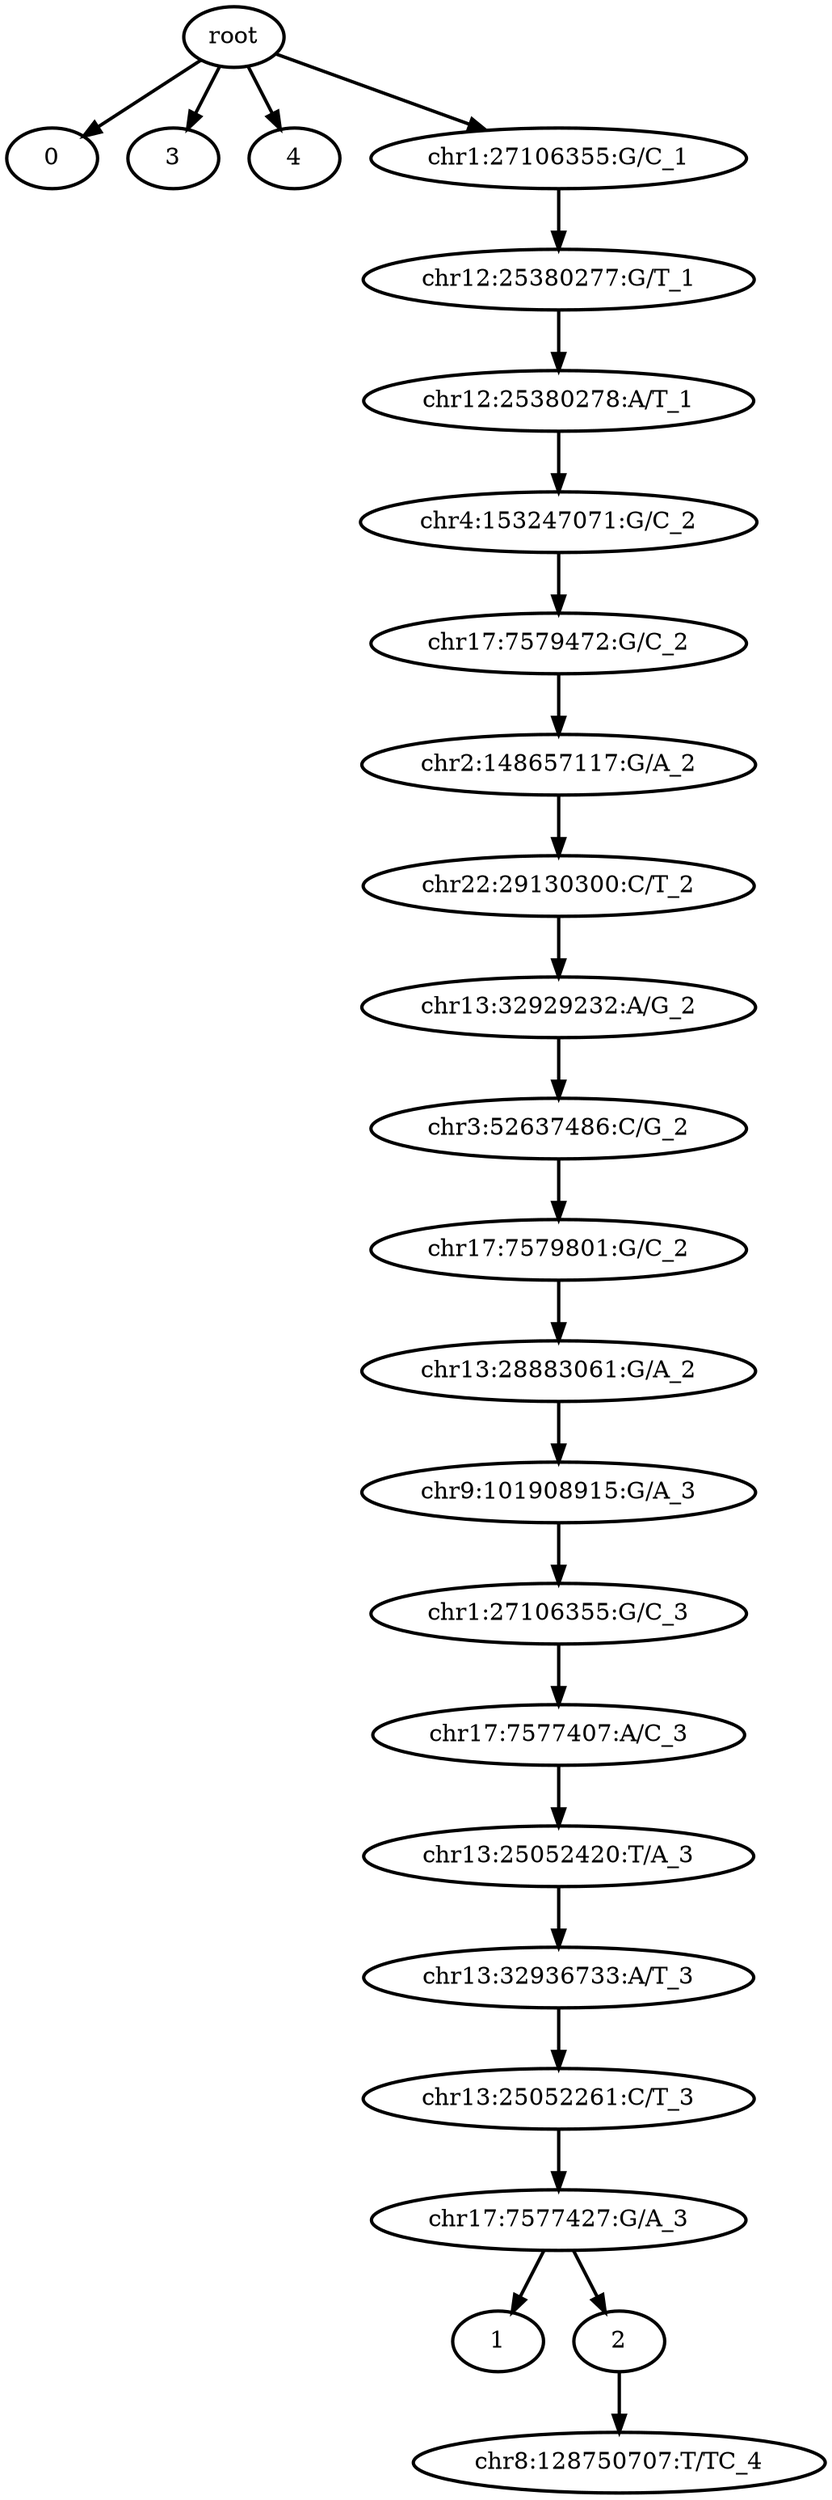 digraph N {
	overlap="false"
	rankdir="TB"
	0 [label="root", style="bold"];
	1 [label="0", style="bold"];
	2 [label="1", style="bold"];
	3 [label="2", style="bold"];
	4 [label="3", style="bold"];
	5 [label="4", style="bold"];
	6 [label="chr8:128750707:T/TC_4", style="bold"];
	7 [label="chr4:153247071:G/C_2", style="bold"];
	8 [label="chr17:7579472:G/C_2", style="bold"];
	9 [label="chr2:148657117:G/A_2", style="bold"];
	10 [label="chr22:29130300:C/T_2", style="bold"];
	11 [label="chr13:32929232:A/G_2", style="bold"];
	12 [label="chr3:52637486:C/G_2", style="bold"];
	13 [label="chr17:7579801:G/C_2", style="bold"];
	14 [label="chr13:28883061:G/A_2", style="bold"];
	15 [label="chr9:101908915:G/A_3", style="bold"];
	16 [label="chr1:27106355:G/C_3", style="bold"];
	17 [label="chr17:7577407:A/C_3", style="bold"];
	18 [label="chr13:25052420:T/A_3", style="bold"];
	19 [label="chr13:32936733:A/T_3", style="bold"];
	20 [label="chr13:25052261:C/T_3", style="bold"];
	21 [label="chr17:7577427:G/A_3", style="bold"];
	22 [label="chr1:27106355:G/C_1", style="bold"];
	23 [label="chr12:25380277:G/T_1", style="bold"];
	24 [label="chr12:25380278:A/T_1", style="bold"];
	0 -> 1 [style="bold"];
	0 -> 4 [style="bold"];
	0 -> 5 [style="bold"];
	0 -> 22 [style="bold"];
	3 -> 6 [style="bold"];
	7 -> 8 [style="bold"];
	8 -> 9 [style="bold"];
	9 -> 10 [style="bold"];
	10 -> 11 [style="bold"];
	11 -> 12 [style="bold"];
	12 -> 13 [style="bold"];
	13 -> 14 [style="bold"];
	14 -> 15 [style="bold"];
	15 -> 16 [style="bold"];
	16 -> 17 [style="bold"];
	17 -> 18 [style="bold"];
	18 -> 19 [style="bold"];
	19 -> 20 [style="bold"];
	20 -> 21 [style="bold"];
	21 -> 2 [style="bold"];
	21 -> 3 [style="bold"];
	22 -> 23 [style="bold"];
	23 -> 24 [style="bold"];
	24 -> 7 [style="bold"];
}